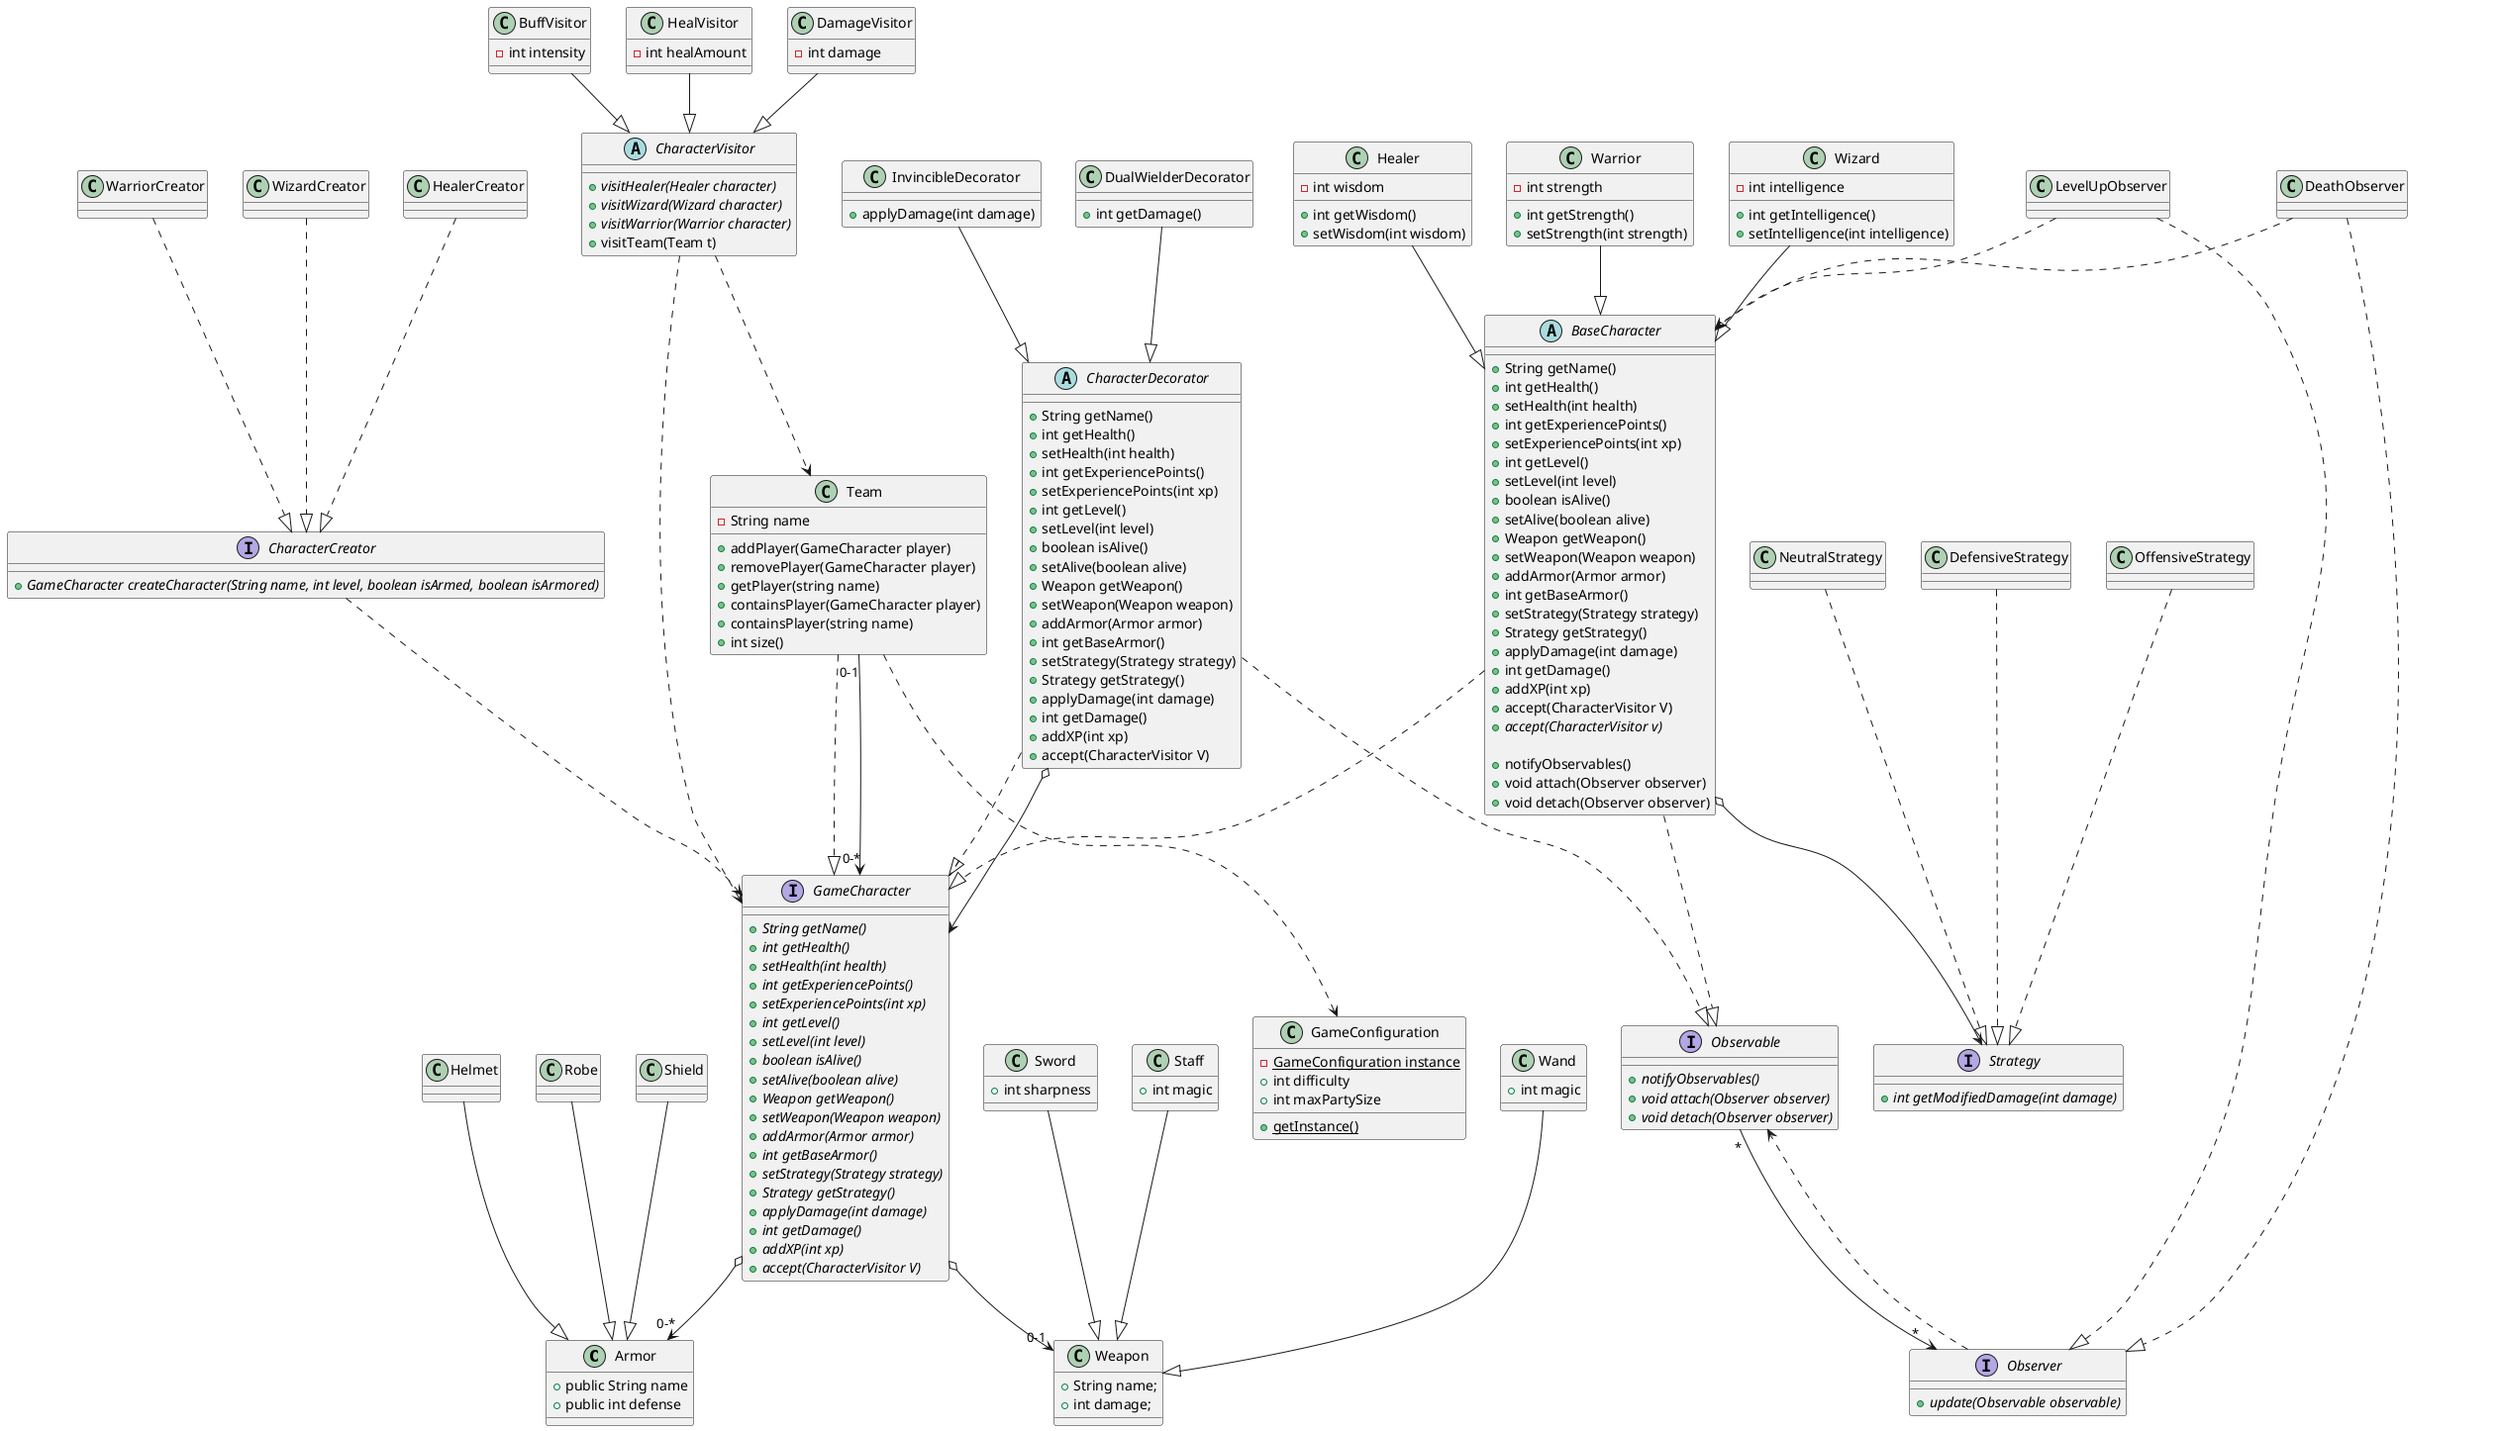 @startuml
'https://plantuml.com/class-diagram

class Armor {
    + public String name
    + public int defense
}
Helmet --|> Armor
Robe --|> Armor
Shield --|> Armor

GameCharacter  o--> "0-1" Weapon
GameCharacter  o--> "0-*" Armor

Interface GameCharacter {
    {abstract} + String getName()
    {abstract} + int getHealth()
    {abstract} + setHealth(int health)
    {abstract} + int getExperiencePoints()
    {abstract} + setExperiencePoints(int xp)
    {abstract} + int getLevel()
    {abstract} + setLevel(int level)
    {abstract} + boolean isAlive()
    {abstract} + setAlive(boolean alive)
    {abstract} + Weapon getWeapon()
    {abstract} + setWeapon(Weapon weapon)
    {abstract} + addArmor(Armor armor)
    {abstract} + int getBaseArmor()
    {abstract} + setStrategy(Strategy strategy)
    {abstract} + Strategy getStrategy()
    {abstract} + applyDamage(int damage)
    {abstract} + int getDamage()
    {abstract} + addXP(int xp)
    {abstract} + accept(CharacterVisitor V)
}

BaseCharacter o--> Strategy

BaseCharacter ..|> GameCharacter
BaseCharacter ..|> Observable

abstract class BaseCharacter {
    + String getName()
    + int getHealth()
    + setHealth(int health)
    + int getExperiencePoints()
    + setExperiencePoints(int xp)
    + int getLevel()
    + setLevel(int level)
    + boolean isAlive()
    + setAlive(boolean alive)
    + Weapon getWeapon()
    + setWeapon(Weapon weapon)
    + addArmor(Armor armor)
    + int getBaseArmor()
    + setStrategy(Strategy strategy)
    + Strategy getStrategy()
    + applyDamage(int damage)
    + int getDamage()
    + addXP(int xp)
    + accept(CharacterVisitor V)
    {abstract} + accept(CharacterVisitor v)

    + notifyObservables()
    + void attach(Observer observer)
    + void detach(Observer observer)
}

class Warrior {
    - int strength
    + int getStrength()
    + setStrength(int strength)
}
Warrior --|> BaseCharacter

class Wizard {
    - int intelligence
    + int getIntelligence()
    + setIntelligence(int intelligence)
}
Wizard --|> BaseCharacter

class Healer {
    - int wisdom
    + int getWisdom()
    + setWisdom(int wisdom)
}
Healer --|> BaseCharacter

class Weapon {
    + String name;
    + int damage;
}

class Sword {
    + int sharpness
}
Sword --|> Weapon

class Staff {
    + int magic
}
Staff --|> Weapon

class Wand {
    + int magic
}
Wand --|> Weapon

class Team {
    - String name
    + addPlayer(GameCharacter player)
    + removePlayer(GameCharacter player)
    + getPlayer(string name)
    + containsPlayer(GameCharacter player)
    + containsPlayer(string name)
    + int size()
}
Team ..|> GameCharacter
Team "0-1" --> "0-*" GameCharacter

class GameConfiguration {
    {static} - GameConfiguration instance
    + int difficulty
    + int maxPartySize
    {static} + getInstance()
}

Team ..> GameConfiguration

interface CharacterCreator {
    {abstract} +GameCharacter createCharacter(String name, int level, boolean isArmed, boolean isArmored)
}

HealerCreator ..|> CharacterCreator
WarriorCreator ..|> CharacterCreator
WizardCreator ..|> CharacterCreator

CharacterCreator ..> GameCharacter

abstract class CharacterVisitor {
    {abstract} + visitHealer(Healer character)
    {abstract} + visitWizard(Wizard character)
    {abstract} + visitWarrior(Warrior character)
    + visitTeam(Team t)
}

CharacterVisitor ..> Team
CharacterVisitor ..> GameCharacter

class BuffVisitor {
    - int intensity
}
BuffVisitor --|> CharacterVisitor

class HealVisitor {
    - int healAmount
}
HealVisitor --|> CharacterVisitor

class DamageVisitor {
    - int damage
}
DamageVisitor --|> CharacterVisitor

interface Strategy {
    {abstract} + int getModifiedDamage(int damage)
}

OffensiveStrategy ..|> Strategy
NeutralStrategy ..|> Strategy
DefensiveStrategy ..|> Strategy

interface Observer {
    {abstract} + update(Observable observable)
}
LevelUpObserver ..|> Observer
LevelUpObserver ..> BaseCharacter
DeathObserver ..|> Observer
DeathObserver ..> BaseCharacter
Observer ..> Observable
interface Observable {
    {abstract} + notifyObservables()
    {abstract} + void attach(Observer observer)
    {abstract} + void detach(Observer observer)
}
Observable "*" --> "*" Observer

abstract class CharacterDecorator {
    + String getName()
    + int getHealth()
    + setHealth(int health)
    + int getExperiencePoints()
    + setExperiencePoints(int xp)
    + int getLevel()
    + setLevel(int level)
    + boolean isAlive()
    + setAlive(boolean alive)
    + Weapon getWeapon()
    + setWeapon(Weapon weapon)
    + addArmor(Armor armor)
    + int getBaseArmor()
    + setStrategy(Strategy strategy)
    + Strategy getStrategy()
    + applyDamage(int damage)
    + int getDamage()
    + addXP(int xp)
    + accept(CharacterVisitor V)
}
CharacterDecorator ..|> Observable
CharacterDecorator ..|> GameCharacter
CharacterDecorator o--> GameCharacter

class InvincibleDecorator {
    + applyDamage(int damage)
}
InvincibleDecorator --|> CharacterDecorator

class DualWielderDecorator {
    + int getDamage()
}
DualWielderDecorator --|> CharacterDecorator
@enduml